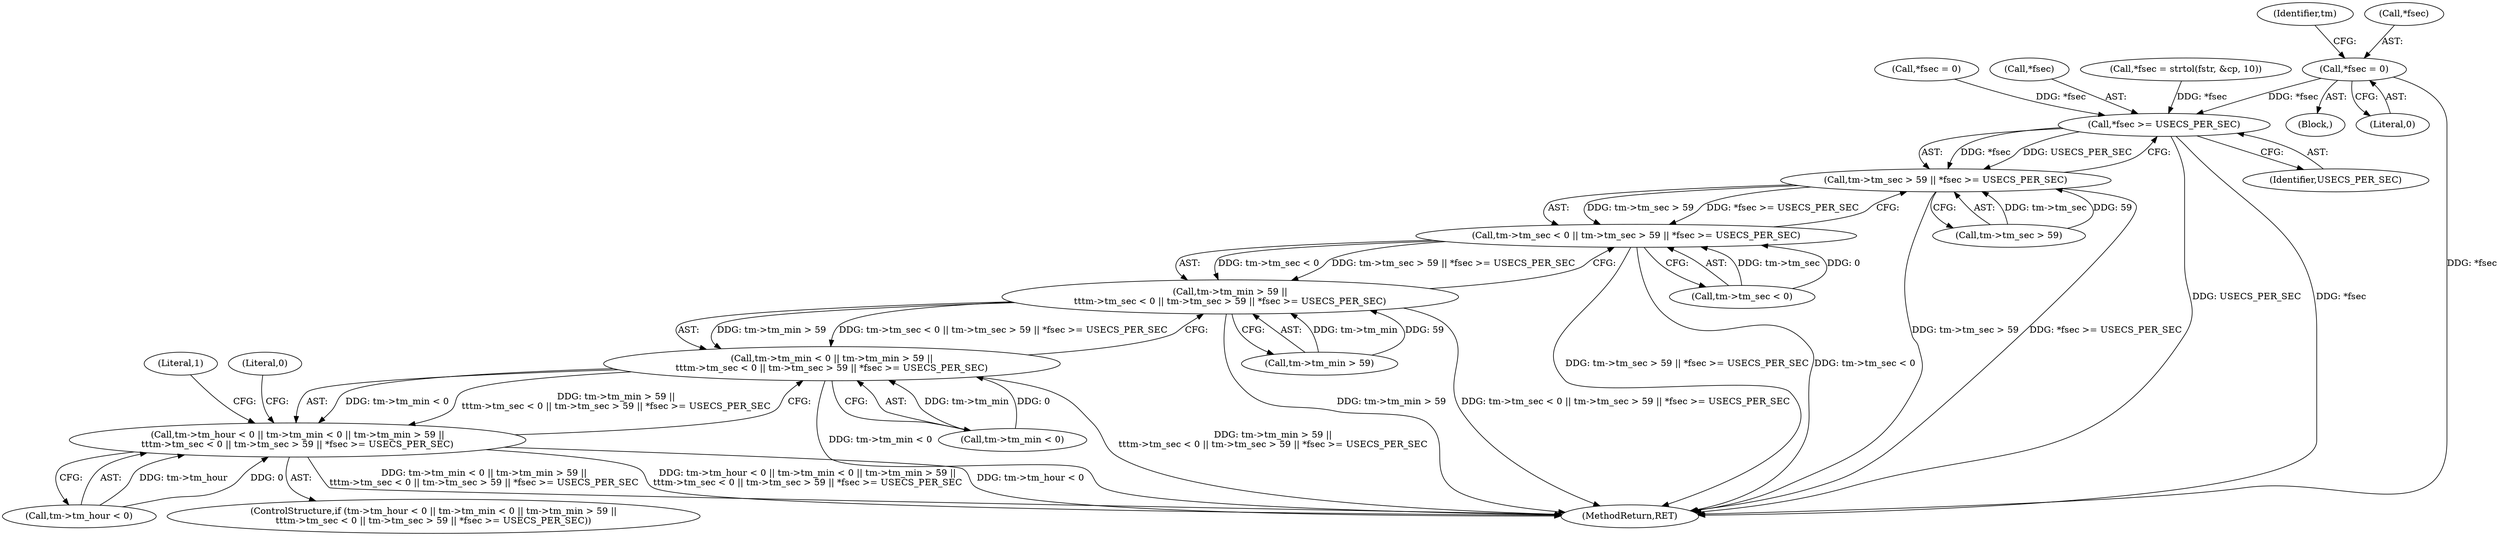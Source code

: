 digraph "0_postgres_4318daecc959886d001a6e79c6ea853e8b1dfb4b_1@pointer" {
"1000156" [label="(Call,*fsec = 0)"];
"1000283" [label="(Call,*fsec >= USECS_PER_SEC)"];
"1000277" [label="(Call,tm->tm_sec > 59 || *fsec >= USECS_PER_SEC)"];
"1000271" [label="(Call,tm->tm_sec < 0 || tm->tm_sec > 59 || *fsec >= USECS_PER_SEC)"];
"1000265" [label="(Call,tm->tm_min > 59 ||\n\t\ttm->tm_sec < 0 || tm->tm_sec > 59 || *fsec >= USECS_PER_SEC)"];
"1000259" [label="(Call,tm->tm_min < 0 || tm->tm_min > 59 ||\n\t\ttm->tm_sec < 0 || tm->tm_sec > 59 || *fsec >= USECS_PER_SEC)"];
"1000253" [label="(Call,tm->tm_hour < 0 || tm->tm_min < 0 || tm->tm_min > 59 ||\n\t\ttm->tm_sec < 0 || tm->tm_sec > 59 || *fsec >= USECS_PER_SEC)"];
"1000150" [label="(Block,)"];
"1000266" [label="(Call,tm->tm_min > 59)"];
"1000289" [label="(Literal,1)"];
"1000159" [label="(Literal,0)"];
"1000254" [label="(Call,tm->tm_hour < 0)"];
"1000253" [label="(Call,tm->tm_hour < 0 || tm->tm_min < 0 || tm->tm_min > 59 ||\n\t\ttm->tm_sec < 0 || tm->tm_sec > 59 || *fsec >= USECS_PER_SEC)"];
"1000278" [label="(Call,tm->tm_sec > 59)"];
"1000190" [label="(Call,*fsec = 0)"];
"1000260" [label="(Call,tm->tm_min < 0)"];
"1000271" [label="(Call,tm->tm_sec < 0 || tm->tm_sec > 59 || *fsec >= USECS_PER_SEC)"];
"1000256" [label="(Identifier,tm)"];
"1000292" [label="(MethodReturn,RET)"];
"1000284" [label="(Call,*fsec)"];
"1000156" [label="(Call,*fsec = 0)"];
"1000157" [label="(Call,*fsec)"];
"1000277" [label="(Call,tm->tm_sec > 59 || *fsec >= USECS_PER_SEC)"];
"1000265" [label="(Call,tm->tm_min > 59 ||\n\t\ttm->tm_sec < 0 || tm->tm_sec > 59 || *fsec >= USECS_PER_SEC)"];
"1000272" [label="(Call,tm->tm_sec < 0)"];
"1000232" [label="(Call,*fsec = strtol(fstr, &cp, 10))"];
"1000286" [label="(Identifier,USECS_PER_SEC)"];
"1000283" [label="(Call,*fsec >= USECS_PER_SEC)"];
"1000291" [label="(Literal,0)"];
"1000259" [label="(Call,tm->tm_min < 0 || tm->tm_min > 59 ||\n\t\ttm->tm_sec < 0 || tm->tm_sec > 59 || *fsec >= USECS_PER_SEC)"];
"1000252" [label="(ControlStructure,if (tm->tm_hour < 0 || tm->tm_min < 0 || tm->tm_min > 59 ||\n\t\ttm->tm_sec < 0 || tm->tm_sec > 59 || *fsec >= USECS_PER_SEC))"];
"1000156" -> "1000150"  [label="AST: "];
"1000156" -> "1000159"  [label="CFG: "];
"1000157" -> "1000156"  [label="AST: "];
"1000159" -> "1000156"  [label="AST: "];
"1000256" -> "1000156"  [label="CFG: "];
"1000156" -> "1000292"  [label="DDG: *fsec"];
"1000156" -> "1000283"  [label="DDG: *fsec"];
"1000283" -> "1000277"  [label="AST: "];
"1000283" -> "1000286"  [label="CFG: "];
"1000284" -> "1000283"  [label="AST: "];
"1000286" -> "1000283"  [label="AST: "];
"1000277" -> "1000283"  [label="CFG: "];
"1000283" -> "1000292"  [label="DDG: USECS_PER_SEC"];
"1000283" -> "1000292"  [label="DDG: *fsec"];
"1000283" -> "1000277"  [label="DDG: *fsec"];
"1000283" -> "1000277"  [label="DDG: USECS_PER_SEC"];
"1000232" -> "1000283"  [label="DDG: *fsec"];
"1000190" -> "1000283"  [label="DDG: *fsec"];
"1000277" -> "1000271"  [label="AST: "];
"1000277" -> "1000278"  [label="CFG: "];
"1000278" -> "1000277"  [label="AST: "];
"1000271" -> "1000277"  [label="CFG: "];
"1000277" -> "1000292"  [label="DDG: tm->tm_sec > 59"];
"1000277" -> "1000292"  [label="DDG: *fsec >= USECS_PER_SEC"];
"1000277" -> "1000271"  [label="DDG: tm->tm_sec > 59"];
"1000277" -> "1000271"  [label="DDG: *fsec >= USECS_PER_SEC"];
"1000278" -> "1000277"  [label="DDG: tm->tm_sec"];
"1000278" -> "1000277"  [label="DDG: 59"];
"1000271" -> "1000265"  [label="AST: "];
"1000271" -> "1000272"  [label="CFG: "];
"1000272" -> "1000271"  [label="AST: "];
"1000265" -> "1000271"  [label="CFG: "];
"1000271" -> "1000292"  [label="DDG: tm->tm_sec > 59 || *fsec >= USECS_PER_SEC"];
"1000271" -> "1000292"  [label="DDG: tm->tm_sec < 0"];
"1000271" -> "1000265"  [label="DDG: tm->tm_sec < 0"];
"1000271" -> "1000265"  [label="DDG: tm->tm_sec > 59 || *fsec >= USECS_PER_SEC"];
"1000272" -> "1000271"  [label="DDG: tm->tm_sec"];
"1000272" -> "1000271"  [label="DDG: 0"];
"1000265" -> "1000259"  [label="AST: "];
"1000265" -> "1000266"  [label="CFG: "];
"1000266" -> "1000265"  [label="AST: "];
"1000259" -> "1000265"  [label="CFG: "];
"1000265" -> "1000292"  [label="DDG: tm->tm_min > 59"];
"1000265" -> "1000292"  [label="DDG: tm->tm_sec < 0 || tm->tm_sec > 59 || *fsec >= USECS_PER_SEC"];
"1000265" -> "1000259"  [label="DDG: tm->tm_min > 59"];
"1000265" -> "1000259"  [label="DDG: tm->tm_sec < 0 || tm->tm_sec > 59 || *fsec >= USECS_PER_SEC"];
"1000266" -> "1000265"  [label="DDG: tm->tm_min"];
"1000266" -> "1000265"  [label="DDG: 59"];
"1000259" -> "1000253"  [label="AST: "];
"1000259" -> "1000260"  [label="CFG: "];
"1000260" -> "1000259"  [label="AST: "];
"1000253" -> "1000259"  [label="CFG: "];
"1000259" -> "1000292"  [label="DDG: tm->tm_min < 0"];
"1000259" -> "1000292"  [label="DDG: tm->tm_min > 59 ||\n\t\ttm->tm_sec < 0 || tm->tm_sec > 59 || *fsec >= USECS_PER_SEC"];
"1000259" -> "1000253"  [label="DDG: tm->tm_min < 0"];
"1000259" -> "1000253"  [label="DDG: tm->tm_min > 59 ||\n\t\ttm->tm_sec < 0 || tm->tm_sec > 59 || *fsec >= USECS_PER_SEC"];
"1000260" -> "1000259"  [label="DDG: tm->tm_min"];
"1000260" -> "1000259"  [label="DDG: 0"];
"1000253" -> "1000252"  [label="AST: "];
"1000253" -> "1000254"  [label="CFG: "];
"1000254" -> "1000253"  [label="AST: "];
"1000289" -> "1000253"  [label="CFG: "];
"1000291" -> "1000253"  [label="CFG: "];
"1000253" -> "1000292"  [label="DDG: tm->tm_min < 0 || tm->tm_min > 59 ||\n\t\ttm->tm_sec < 0 || tm->tm_sec > 59 || *fsec >= USECS_PER_SEC"];
"1000253" -> "1000292"  [label="DDG: tm->tm_hour < 0 || tm->tm_min < 0 || tm->tm_min > 59 ||\n\t\ttm->tm_sec < 0 || tm->tm_sec > 59 || *fsec >= USECS_PER_SEC"];
"1000253" -> "1000292"  [label="DDG: tm->tm_hour < 0"];
"1000254" -> "1000253"  [label="DDG: tm->tm_hour"];
"1000254" -> "1000253"  [label="DDG: 0"];
}
